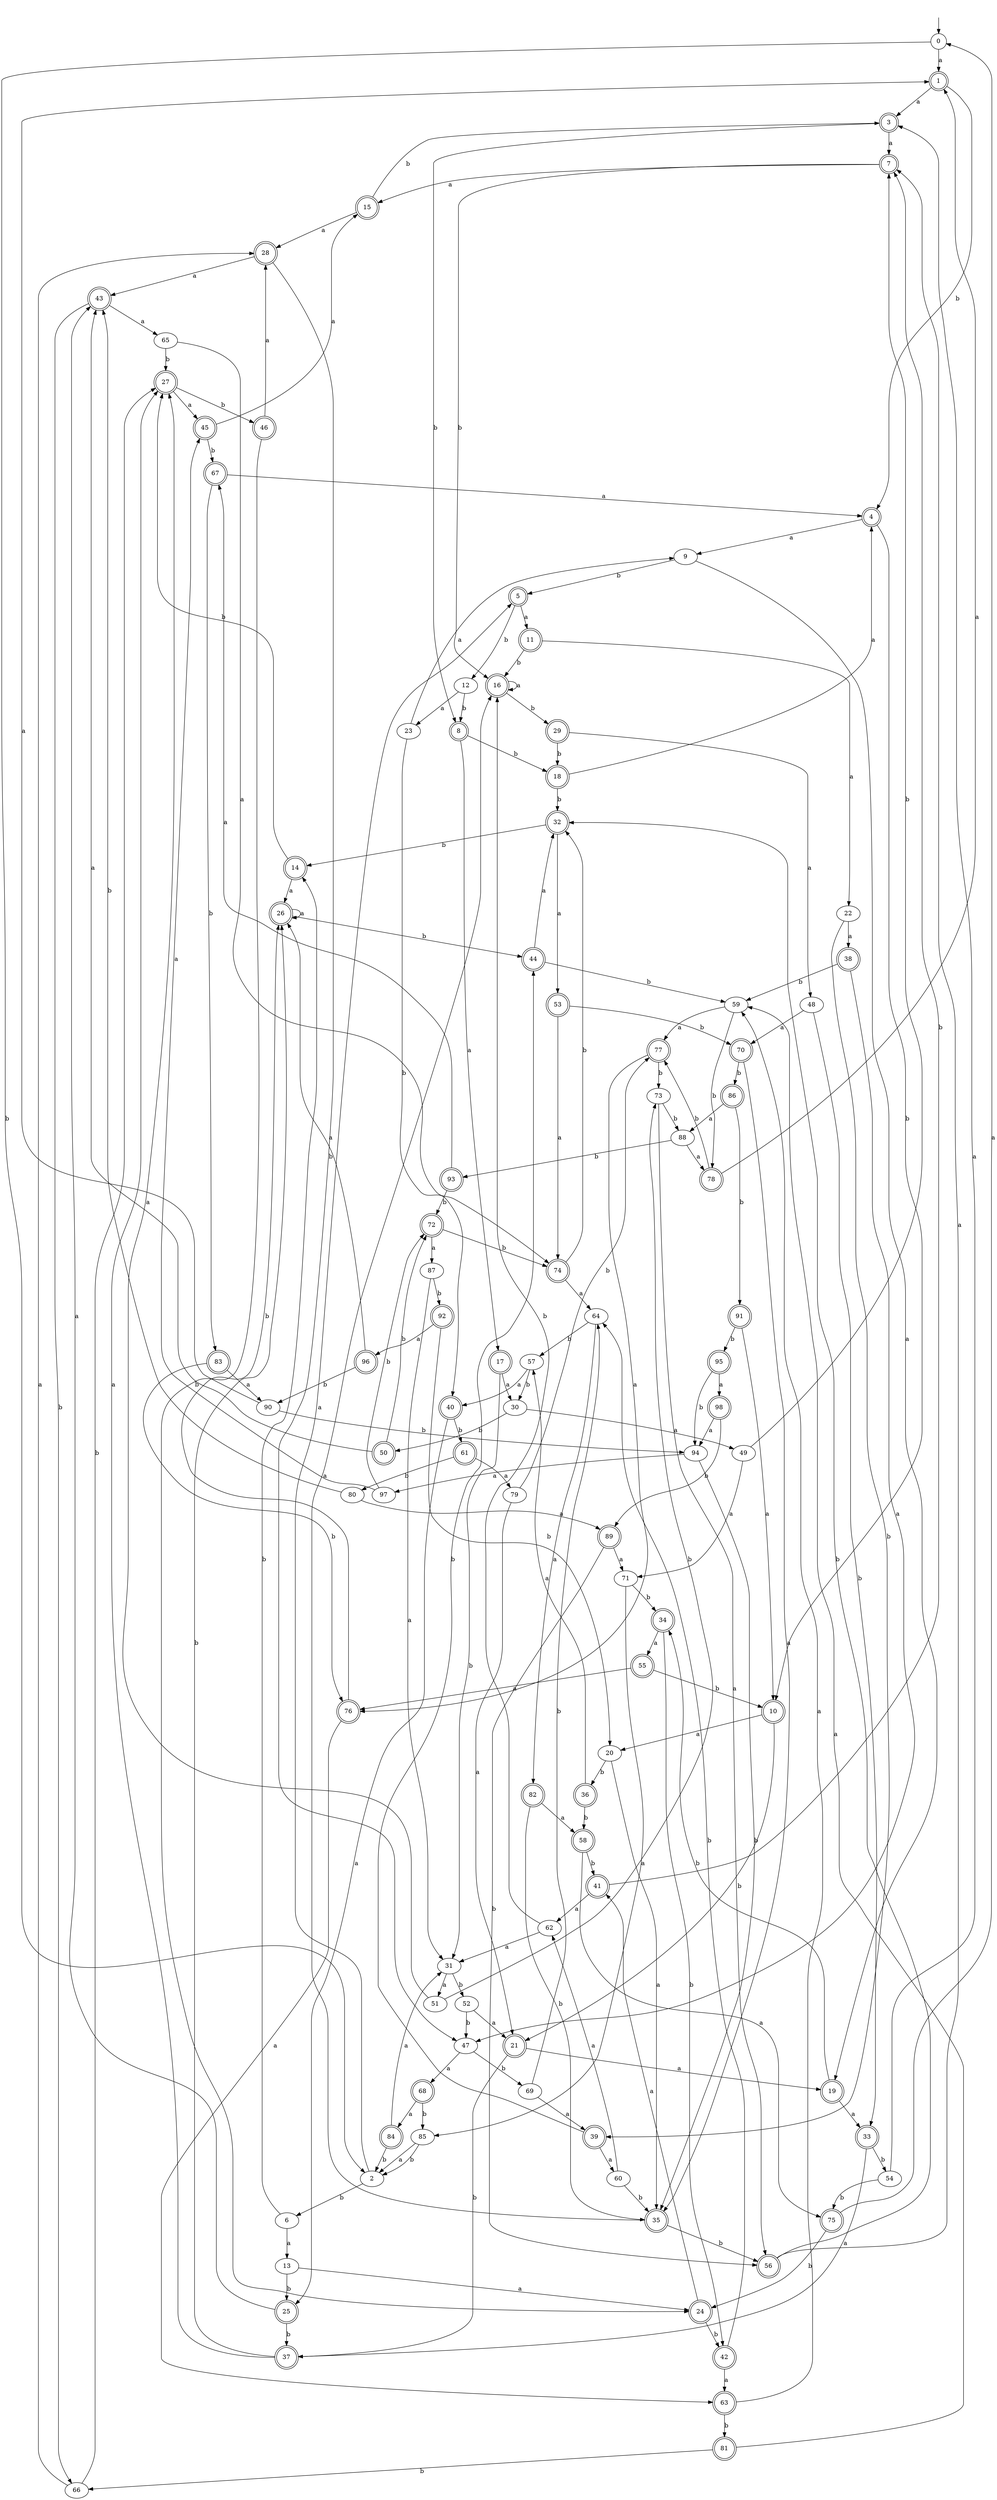 digraph RandomDFA {
  __start0 [label="", shape=none];
  __start0 -> 0 [label=""];
  0 [shape=circle]
  0 -> 1 [label="a"]
  0 -> 2 [label="b"]
  1 [shape=doublecircle]
  1 -> 3 [label="a"]
  1 -> 4 [label="b"]
  2
  2 -> 5 [label="a"]
  2 -> 6 [label="b"]
  3 [shape=doublecircle]
  3 -> 7 [label="a"]
  3 -> 8 [label="b"]
  4 [shape=doublecircle]
  4 -> 9 [label="a"]
  4 -> 10 [label="b"]
  5 [shape=doublecircle]
  5 -> 11 [label="a"]
  5 -> 12 [label="b"]
  6
  6 -> 13 [label="a"]
  6 -> 14 [label="b"]
  7 [shape=doublecircle]
  7 -> 15 [label="a"]
  7 -> 16 [label="b"]
  8 [shape=doublecircle]
  8 -> 17 [label="a"]
  8 -> 18 [label="b"]
  9
  9 -> 19 [label="a"]
  9 -> 5 [label="b"]
  10 [shape=doublecircle]
  10 -> 20 [label="a"]
  10 -> 21 [label="b"]
  11 [shape=doublecircle]
  11 -> 22 [label="a"]
  11 -> 16 [label="b"]
  12
  12 -> 23 [label="a"]
  12 -> 8 [label="b"]
  13
  13 -> 24 [label="a"]
  13 -> 25 [label="b"]
  14 [shape=doublecircle]
  14 -> 26 [label="a"]
  14 -> 27 [label="b"]
  15 [shape=doublecircle]
  15 -> 28 [label="a"]
  15 -> 3 [label="b"]
  16 [shape=doublecircle]
  16 -> 16 [label="a"]
  16 -> 29 [label="b"]
  17 [shape=doublecircle]
  17 -> 30 [label="a"]
  17 -> 31 [label="b"]
  18 [shape=doublecircle]
  18 -> 4 [label="a"]
  18 -> 32 [label="b"]
  19 [shape=doublecircle]
  19 -> 33 [label="a"]
  19 -> 34 [label="b"]
  20
  20 -> 35 [label="a"]
  20 -> 36 [label="b"]
  21 [shape=doublecircle]
  21 -> 19 [label="a"]
  21 -> 37 [label="b"]
  22
  22 -> 38 [label="a"]
  22 -> 39 [label="b"]
  23
  23 -> 9 [label="a"]
  23 -> 40 [label="b"]
  24 [shape=doublecircle]
  24 -> 41 [label="a"]
  24 -> 42 [label="b"]
  25 [shape=doublecircle]
  25 -> 43 [label="a"]
  25 -> 37 [label="b"]
  26 [shape=doublecircle]
  26 -> 26 [label="a"]
  26 -> 44 [label="b"]
  27 [shape=doublecircle]
  27 -> 45 [label="a"]
  27 -> 46 [label="b"]
  28 [shape=doublecircle]
  28 -> 43 [label="a"]
  28 -> 47 [label="b"]
  29 [shape=doublecircle]
  29 -> 48 [label="a"]
  29 -> 18 [label="b"]
  30
  30 -> 49 [label="a"]
  30 -> 50 [label="b"]
  31
  31 -> 51 [label="a"]
  31 -> 52 [label="b"]
  32 [shape=doublecircle]
  32 -> 53 [label="a"]
  32 -> 14 [label="b"]
  33 [shape=doublecircle]
  33 -> 37 [label="a"]
  33 -> 54 [label="b"]
  34 [shape=doublecircle]
  34 -> 55 [label="a"]
  34 -> 42 [label="b"]
  35 [shape=doublecircle]
  35 -> 16 [label="a"]
  35 -> 56 [label="b"]
  36 [shape=doublecircle]
  36 -> 57 [label="a"]
  36 -> 58 [label="b"]
  37 [shape=doublecircle]
  37 -> 27 [label="a"]
  37 -> 26 [label="b"]
  38 [shape=doublecircle]
  38 -> 47 [label="a"]
  38 -> 59 [label="b"]
  39 [shape=doublecircle]
  39 -> 60 [label="a"]
  39 -> 44 [label="b"]
  40 [shape=doublecircle]
  40 -> 25 [label="a"]
  40 -> 61 [label="b"]
  41 [shape=doublecircle]
  41 -> 62 [label="a"]
  41 -> 7 [label="b"]
  42 [shape=doublecircle]
  42 -> 63 [label="a"]
  42 -> 64 [label="b"]
  43 [shape=doublecircle]
  43 -> 65 [label="a"]
  43 -> 66 [label="b"]
  44 [shape=doublecircle]
  44 -> 32 [label="a"]
  44 -> 59 [label="b"]
  45 [shape=doublecircle]
  45 -> 15 [label="a"]
  45 -> 67 [label="b"]
  46 [shape=doublecircle]
  46 -> 28 [label="a"]
  46 -> 24 [label="b"]
  47
  47 -> 68 [label="a"]
  47 -> 69 [label="b"]
  48
  48 -> 70 [label="a"]
  48 -> 33 [label="b"]
  49
  49 -> 71 [label="a"]
  49 -> 7 [label="b"]
  50 [shape=doublecircle]
  50 -> 43 [label="a"]
  50 -> 72 [label="b"]
  51
  51 -> 27 [label="a"]
  51 -> 73 [label="b"]
  52
  52 -> 21 [label="a"]
  52 -> 47 [label="b"]
  53 [shape=doublecircle]
  53 -> 74 [label="a"]
  53 -> 70 [label="b"]
  54
  54 -> 3 [label="a"]
  54 -> 75 [label="b"]
  55 [shape=doublecircle]
  55 -> 76 [label="a"]
  55 -> 10 [label="b"]
  56 [shape=doublecircle]
  56 -> 7 [label="a"]
  56 -> 32 [label="b"]
  57
  57 -> 40 [label="a"]
  57 -> 30 [label="b"]
  58 [shape=doublecircle]
  58 -> 75 [label="a"]
  58 -> 41 [label="b"]
  59
  59 -> 77 [label="a"]
  59 -> 78 [label="b"]
  60
  60 -> 62 [label="a"]
  60 -> 35 [label="b"]
  61 [shape=doublecircle]
  61 -> 79 [label="a"]
  61 -> 80 [label="b"]
  62
  62 -> 31 [label="a"]
  62 -> 16 [label="b"]
  63 [shape=doublecircle]
  63 -> 59 [label="a"]
  63 -> 81 [label="b"]
  64
  64 -> 82 [label="a"]
  64 -> 57 [label="b"]
  65
  65 -> 74 [label="a"]
  65 -> 27 [label="b"]
  66
  66 -> 28 [label="a"]
  66 -> 27 [label="b"]
  67 [shape=doublecircle]
  67 -> 4 [label="a"]
  67 -> 83 [label="b"]
  68 [shape=doublecircle]
  68 -> 84 [label="a"]
  68 -> 85 [label="b"]
  69
  69 -> 39 [label="a"]
  69 -> 64 [label="b"]
  70 [shape=doublecircle]
  70 -> 35 [label="a"]
  70 -> 86 [label="b"]
  71
  71 -> 85 [label="a"]
  71 -> 34 [label="b"]
  72 [shape=doublecircle]
  72 -> 87 [label="a"]
  72 -> 74 [label="b"]
  73
  73 -> 56 [label="a"]
  73 -> 88 [label="b"]
  74 [shape=doublecircle]
  74 -> 64 [label="a"]
  74 -> 32 [label="b"]
  75 [shape=doublecircle]
  75 -> 0 [label="a"]
  75 -> 24 [label="b"]
  76 [shape=doublecircle]
  76 -> 63 [label="a"]
  76 -> 26 [label="b"]
  77 [shape=doublecircle]
  77 -> 76 [label="a"]
  77 -> 73 [label="b"]
  78 [shape=doublecircle]
  78 -> 1 [label="a"]
  78 -> 77 [label="b"]
  79
  79 -> 21 [label="a"]
  79 -> 77 [label="b"]
  80
  80 -> 89 [label="a"]
  80 -> 43 [label="b"]
  81 [shape=doublecircle]
  81 -> 59 [label="a"]
  81 -> 66 [label="b"]
  82 [shape=doublecircle]
  82 -> 58 [label="a"]
  82 -> 35 [label="b"]
  83 [shape=doublecircle]
  83 -> 90 [label="a"]
  83 -> 76 [label="b"]
  84 [shape=doublecircle]
  84 -> 31 [label="a"]
  84 -> 2 [label="b"]
  85
  85 -> 2 [label="a"]
  85 -> 2 [label="b"]
  86 [shape=doublecircle]
  86 -> 88 [label="a"]
  86 -> 91 [label="b"]
  87
  87 -> 31 [label="a"]
  87 -> 92 [label="b"]
  88
  88 -> 78 [label="a"]
  88 -> 93 [label="b"]
  89 [shape=doublecircle]
  89 -> 71 [label="a"]
  89 -> 56 [label="b"]
  90
  90 -> 1 [label="a"]
  90 -> 94 [label="b"]
  91 [shape=doublecircle]
  91 -> 10 [label="a"]
  91 -> 95 [label="b"]
  92 [shape=doublecircle]
  92 -> 96 [label="a"]
  92 -> 20 [label="b"]
  93 [shape=doublecircle]
  93 -> 67 [label="a"]
  93 -> 72 [label="b"]
  94
  94 -> 97 [label="a"]
  94 -> 35 [label="b"]
  95 [shape=doublecircle]
  95 -> 98 [label="a"]
  95 -> 94 [label="b"]
  96 [shape=doublecircle]
  96 -> 26 [label="a"]
  96 -> 90 [label="b"]
  97
  97 -> 45 [label="a"]
  97 -> 72 [label="b"]
  98 [shape=doublecircle]
  98 -> 94 [label="a"]
  98 -> 89 [label="b"]
}
